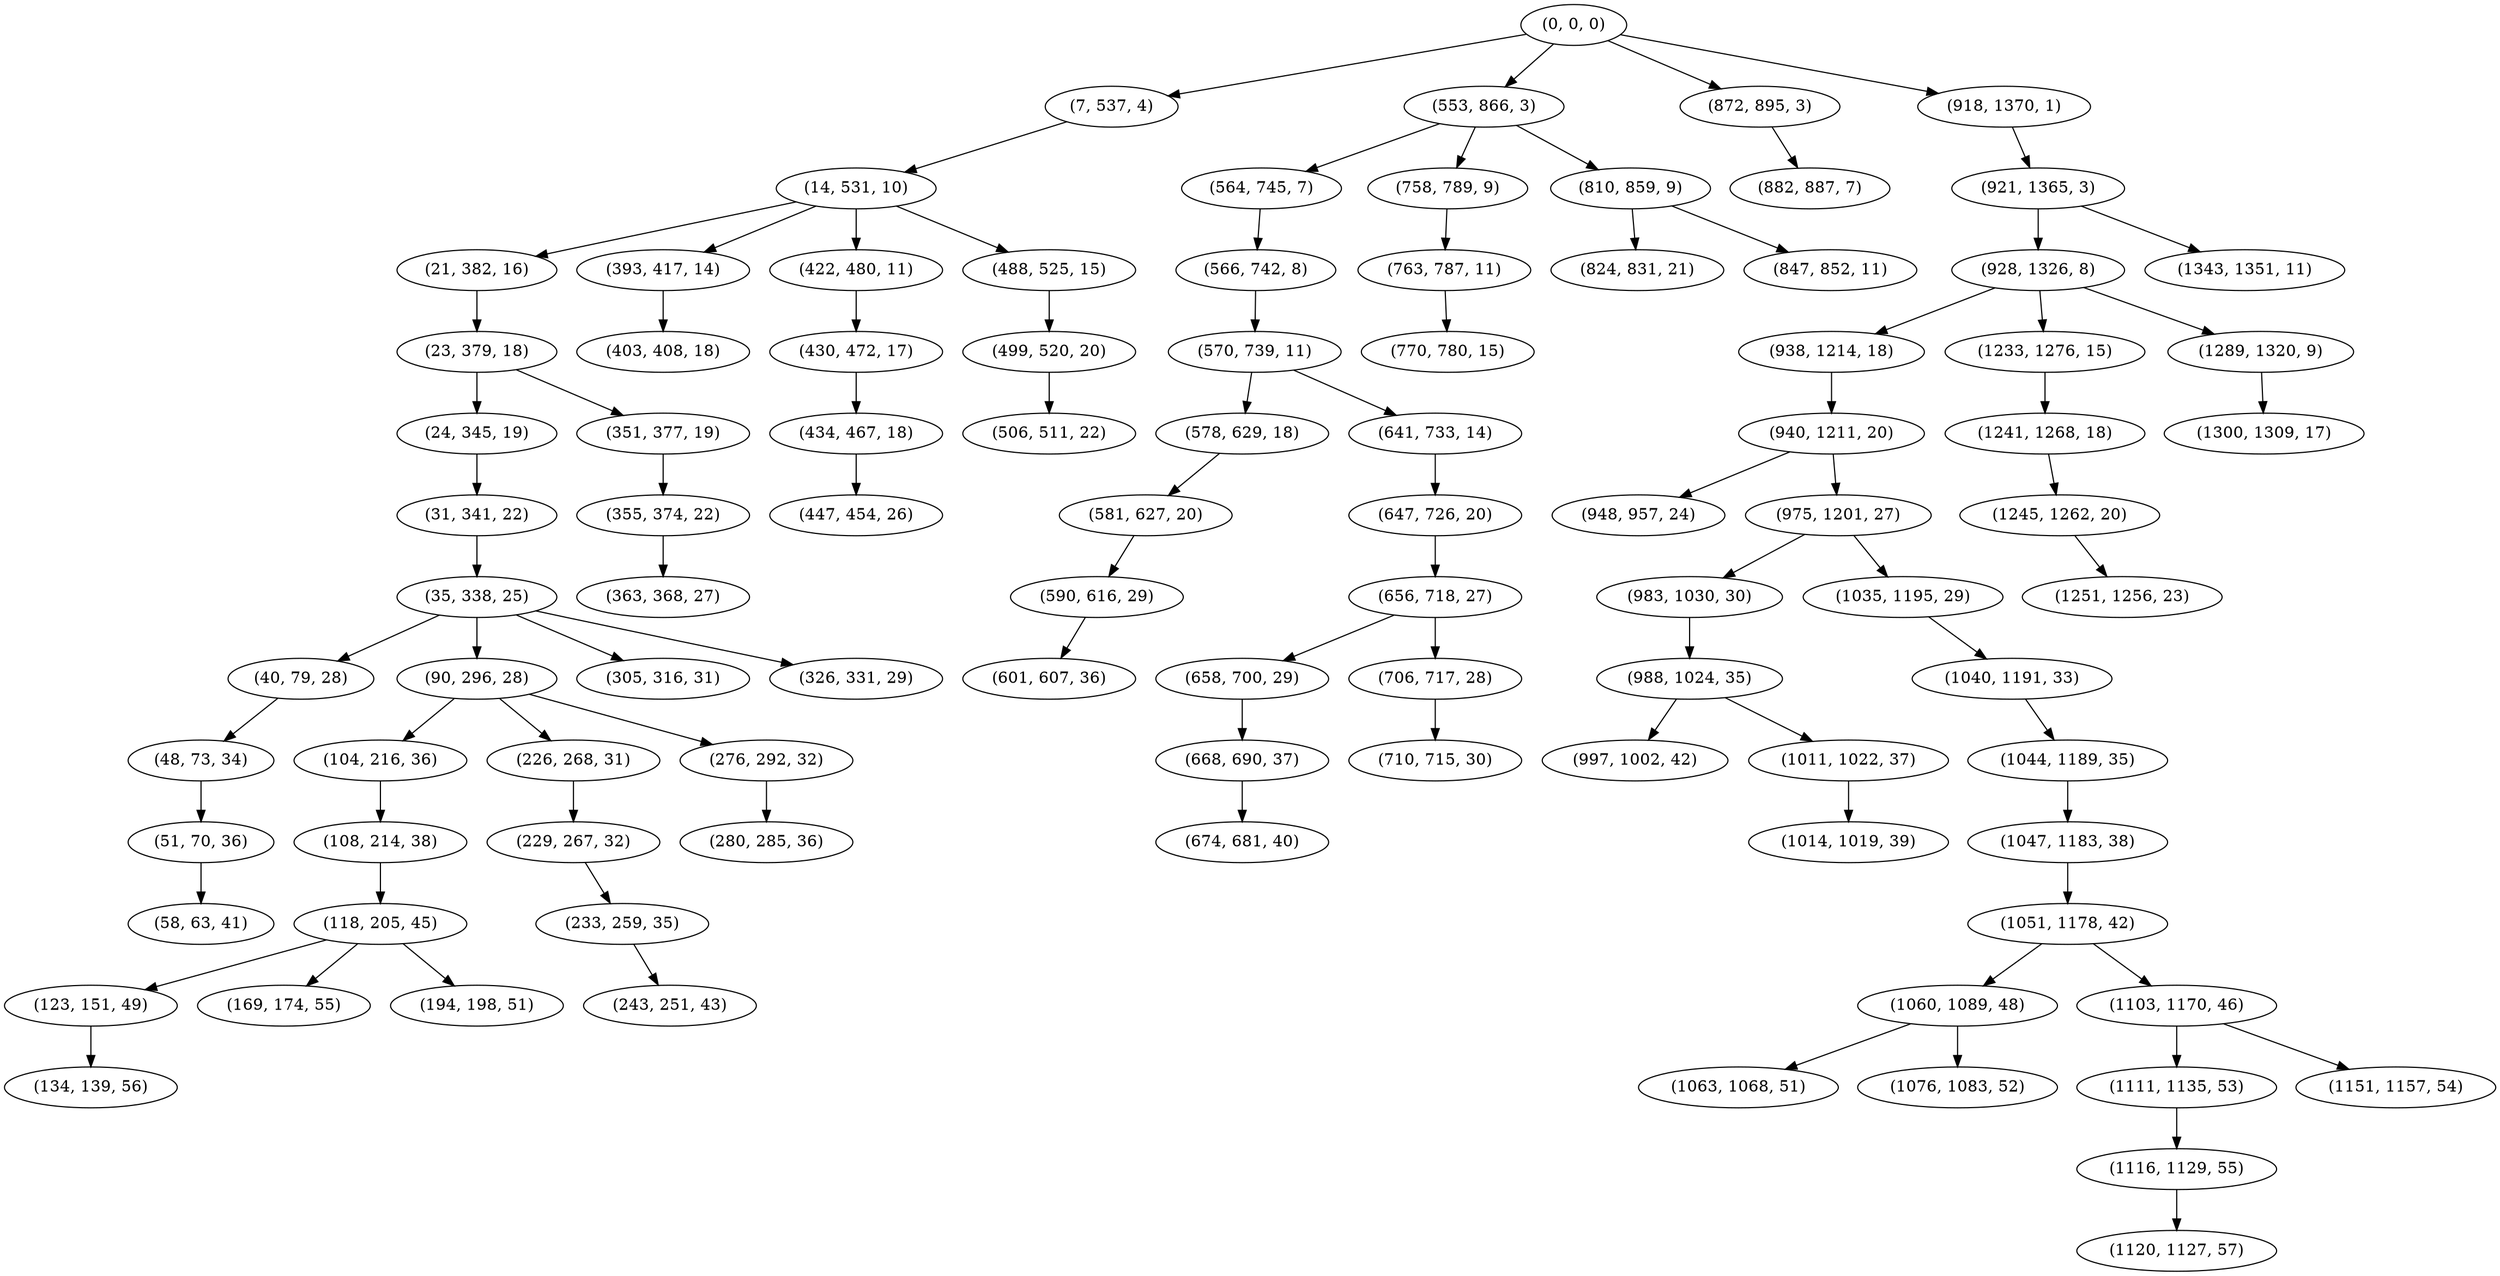 digraph tree {
    "(0, 0, 0)";
    "(7, 537, 4)";
    "(14, 531, 10)";
    "(21, 382, 16)";
    "(23, 379, 18)";
    "(24, 345, 19)";
    "(31, 341, 22)";
    "(35, 338, 25)";
    "(40, 79, 28)";
    "(48, 73, 34)";
    "(51, 70, 36)";
    "(58, 63, 41)";
    "(90, 296, 28)";
    "(104, 216, 36)";
    "(108, 214, 38)";
    "(118, 205, 45)";
    "(123, 151, 49)";
    "(134, 139, 56)";
    "(169, 174, 55)";
    "(194, 198, 51)";
    "(226, 268, 31)";
    "(229, 267, 32)";
    "(233, 259, 35)";
    "(243, 251, 43)";
    "(276, 292, 32)";
    "(280, 285, 36)";
    "(305, 316, 31)";
    "(326, 331, 29)";
    "(351, 377, 19)";
    "(355, 374, 22)";
    "(363, 368, 27)";
    "(393, 417, 14)";
    "(403, 408, 18)";
    "(422, 480, 11)";
    "(430, 472, 17)";
    "(434, 467, 18)";
    "(447, 454, 26)";
    "(488, 525, 15)";
    "(499, 520, 20)";
    "(506, 511, 22)";
    "(553, 866, 3)";
    "(564, 745, 7)";
    "(566, 742, 8)";
    "(570, 739, 11)";
    "(578, 629, 18)";
    "(581, 627, 20)";
    "(590, 616, 29)";
    "(601, 607, 36)";
    "(641, 733, 14)";
    "(647, 726, 20)";
    "(656, 718, 27)";
    "(658, 700, 29)";
    "(668, 690, 37)";
    "(674, 681, 40)";
    "(706, 717, 28)";
    "(710, 715, 30)";
    "(758, 789, 9)";
    "(763, 787, 11)";
    "(770, 780, 15)";
    "(810, 859, 9)";
    "(824, 831, 21)";
    "(847, 852, 11)";
    "(872, 895, 3)";
    "(882, 887, 7)";
    "(918, 1370, 1)";
    "(921, 1365, 3)";
    "(928, 1326, 8)";
    "(938, 1214, 18)";
    "(940, 1211, 20)";
    "(948, 957, 24)";
    "(975, 1201, 27)";
    "(983, 1030, 30)";
    "(988, 1024, 35)";
    "(997, 1002, 42)";
    "(1011, 1022, 37)";
    "(1014, 1019, 39)";
    "(1035, 1195, 29)";
    "(1040, 1191, 33)";
    "(1044, 1189, 35)";
    "(1047, 1183, 38)";
    "(1051, 1178, 42)";
    "(1060, 1089, 48)";
    "(1063, 1068, 51)";
    "(1076, 1083, 52)";
    "(1103, 1170, 46)";
    "(1111, 1135, 53)";
    "(1116, 1129, 55)";
    "(1120, 1127, 57)";
    "(1151, 1157, 54)";
    "(1233, 1276, 15)";
    "(1241, 1268, 18)";
    "(1245, 1262, 20)";
    "(1251, 1256, 23)";
    "(1289, 1320, 9)";
    "(1300, 1309, 17)";
    "(1343, 1351, 11)";
    "(0, 0, 0)" -> "(7, 537, 4)";
    "(0, 0, 0)" -> "(553, 866, 3)";
    "(0, 0, 0)" -> "(872, 895, 3)";
    "(0, 0, 0)" -> "(918, 1370, 1)";
    "(7, 537, 4)" -> "(14, 531, 10)";
    "(14, 531, 10)" -> "(21, 382, 16)";
    "(14, 531, 10)" -> "(393, 417, 14)";
    "(14, 531, 10)" -> "(422, 480, 11)";
    "(14, 531, 10)" -> "(488, 525, 15)";
    "(21, 382, 16)" -> "(23, 379, 18)";
    "(23, 379, 18)" -> "(24, 345, 19)";
    "(23, 379, 18)" -> "(351, 377, 19)";
    "(24, 345, 19)" -> "(31, 341, 22)";
    "(31, 341, 22)" -> "(35, 338, 25)";
    "(35, 338, 25)" -> "(40, 79, 28)";
    "(35, 338, 25)" -> "(90, 296, 28)";
    "(35, 338, 25)" -> "(305, 316, 31)";
    "(35, 338, 25)" -> "(326, 331, 29)";
    "(40, 79, 28)" -> "(48, 73, 34)";
    "(48, 73, 34)" -> "(51, 70, 36)";
    "(51, 70, 36)" -> "(58, 63, 41)";
    "(90, 296, 28)" -> "(104, 216, 36)";
    "(90, 296, 28)" -> "(226, 268, 31)";
    "(90, 296, 28)" -> "(276, 292, 32)";
    "(104, 216, 36)" -> "(108, 214, 38)";
    "(108, 214, 38)" -> "(118, 205, 45)";
    "(118, 205, 45)" -> "(123, 151, 49)";
    "(118, 205, 45)" -> "(169, 174, 55)";
    "(118, 205, 45)" -> "(194, 198, 51)";
    "(123, 151, 49)" -> "(134, 139, 56)";
    "(226, 268, 31)" -> "(229, 267, 32)";
    "(229, 267, 32)" -> "(233, 259, 35)";
    "(233, 259, 35)" -> "(243, 251, 43)";
    "(276, 292, 32)" -> "(280, 285, 36)";
    "(351, 377, 19)" -> "(355, 374, 22)";
    "(355, 374, 22)" -> "(363, 368, 27)";
    "(393, 417, 14)" -> "(403, 408, 18)";
    "(422, 480, 11)" -> "(430, 472, 17)";
    "(430, 472, 17)" -> "(434, 467, 18)";
    "(434, 467, 18)" -> "(447, 454, 26)";
    "(488, 525, 15)" -> "(499, 520, 20)";
    "(499, 520, 20)" -> "(506, 511, 22)";
    "(553, 866, 3)" -> "(564, 745, 7)";
    "(553, 866, 3)" -> "(758, 789, 9)";
    "(553, 866, 3)" -> "(810, 859, 9)";
    "(564, 745, 7)" -> "(566, 742, 8)";
    "(566, 742, 8)" -> "(570, 739, 11)";
    "(570, 739, 11)" -> "(578, 629, 18)";
    "(570, 739, 11)" -> "(641, 733, 14)";
    "(578, 629, 18)" -> "(581, 627, 20)";
    "(581, 627, 20)" -> "(590, 616, 29)";
    "(590, 616, 29)" -> "(601, 607, 36)";
    "(641, 733, 14)" -> "(647, 726, 20)";
    "(647, 726, 20)" -> "(656, 718, 27)";
    "(656, 718, 27)" -> "(658, 700, 29)";
    "(656, 718, 27)" -> "(706, 717, 28)";
    "(658, 700, 29)" -> "(668, 690, 37)";
    "(668, 690, 37)" -> "(674, 681, 40)";
    "(706, 717, 28)" -> "(710, 715, 30)";
    "(758, 789, 9)" -> "(763, 787, 11)";
    "(763, 787, 11)" -> "(770, 780, 15)";
    "(810, 859, 9)" -> "(824, 831, 21)";
    "(810, 859, 9)" -> "(847, 852, 11)";
    "(872, 895, 3)" -> "(882, 887, 7)";
    "(918, 1370, 1)" -> "(921, 1365, 3)";
    "(921, 1365, 3)" -> "(928, 1326, 8)";
    "(921, 1365, 3)" -> "(1343, 1351, 11)";
    "(928, 1326, 8)" -> "(938, 1214, 18)";
    "(928, 1326, 8)" -> "(1233, 1276, 15)";
    "(928, 1326, 8)" -> "(1289, 1320, 9)";
    "(938, 1214, 18)" -> "(940, 1211, 20)";
    "(940, 1211, 20)" -> "(948, 957, 24)";
    "(940, 1211, 20)" -> "(975, 1201, 27)";
    "(975, 1201, 27)" -> "(983, 1030, 30)";
    "(975, 1201, 27)" -> "(1035, 1195, 29)";
    "(983, 1030, 30)" -> "(988, 1024, 35)";
    "(988, 1024, 35)" -> "(997, 1002, 42)";
    "(988, 1024, 35)" -> "(1011, 1022, 37)";
    "(1011, 1022, 37)" -> "(1014, 1019, 39)";
    "(1035, 1195, 29)" -> "(1040, 1191, 33)";
    "(1040, 1191, 33)" -> "(1044, 1189, 35)";
    "(1044, 1189, 35)" -> "(1047, 1183, 38)";
    "(1047, 1183, 38)" -> "(1051, 1178, 42)";
    "(1051, 1178, 42)" -> "(1060, 1089, 48)";
    "(1051, 1178, 42)" -> "(1103, 1170, 46)";
    "(1060, 1089, 48)" -> "(1063, 1068, 51)";
    "(1060, 1089, 48)" -> "(1076, 1083, 52)";
    "(1103, 1170, 46)" -> "(1111, 1135, 53)";
    "(1103, 1170, 46)" -> "(1151, 1157, 54)";
    "(1111, 1135, 53)" -> "(1116, 1129, 55)";
    "(1116, 1129, 55)" -> "(1120, 1127, 57)";
    "(1233, 1276, 15)" -> "(1241, 1268, 18)";
    "(1241, 1268, 18)" -> "(1245, 1262, 20)";
    "(1245, 1262, 20)" -> "(1251, 1256, 23)";
    "(1289, 1320, 9)" -> "(1300, 1309, 17)";
}
